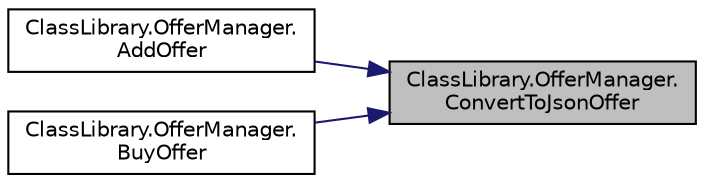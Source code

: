 digraph "ClassLibrary.OfferManager.ConvertToJsonOffer"
{
 // INTERACTIVE_SVG=YES
 // LATEX_PDF_SIZE
  edge [fontname="Helvetica",fontsize="10",labelfontname="Helvetica",labelfontsize="10"];
  node [fontname="Helvetica",fontsize="10",shape=record];
  rankdir="RL";
  Node1 [label="ClassLibrary.OfferManager.\lConvertToJsonOffer",height=0.2,width=0.4,color="black", fillcolor="grey75", style="filled", fontcolor="black",tooltip="Convierte el objeto a texto en formato Json. El objeto puede ser reconstruido a partir del texto en f..."];
  Node1 -> Node2 [dir="back",color="midnightblue",fontsize="10",style="solid",fontname="Helvetica"];
  Node2 [label="ClassLibrary.OfferManager.\lAddOffer",height=0.2,width=0.4,color="black", fillcolor="white", style="filled",URL="$classClassLibrary_1_1OfferManager.html#af3ce62754e9e1cba475d9ea73abcd508",tooltip="El metodo crea una instacia de la oferta y la agrega al catalogo."];
  Node1 -> Node3 [dir="back",color="midnightblue",fontsize="10",style="solid",fontname="Helvetica"];
  Node3 [label="ClassLibrary.OfferManager.\lBuyOffer",height=0.2,width=0.4,color="black", fillcolor="white", style="filled",URL="$classClassLibrary_1_1OfferManager.html#ae430207328c10d35b7d4c8ba15ca7331",tooltip="El metodo siguiente permite comprar la oferta al emprendedor"];
}
